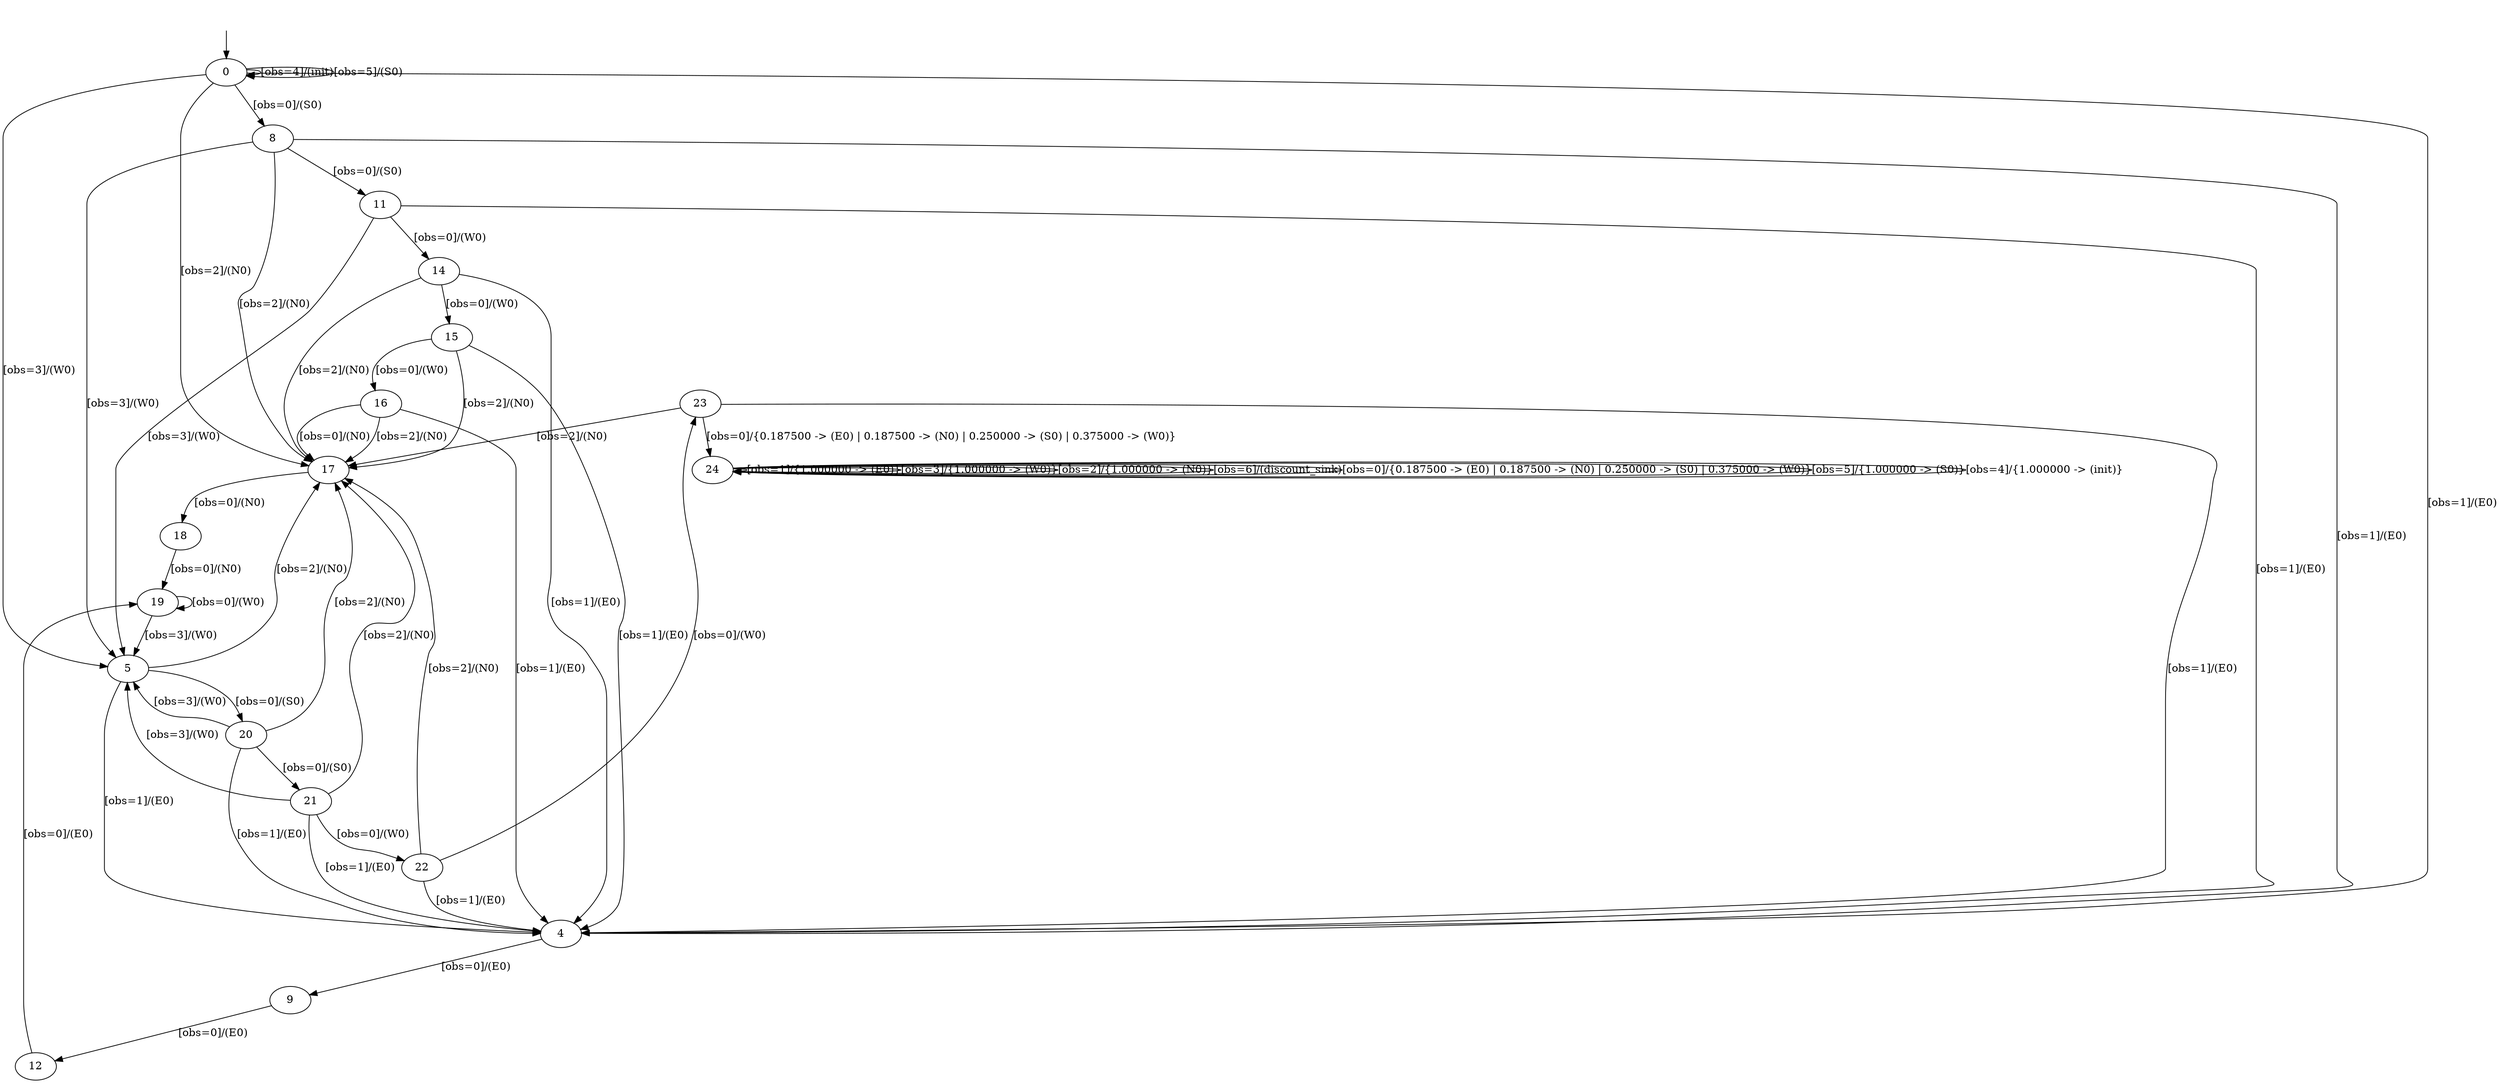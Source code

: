 digraph {
24;
23;
22;
21;
20;
19;
18;
17;
16;
15;
14;
0;
4;
5;
8;
9;
11;
12;
__init [label="", style=invis, width=0];
__init -> 0;
24 -> 24 [label="[obs=1]/{1.000000 -> (E0)}"];
24 -> 24 [label="[obs=3]/{1.000000 -> (W0)}"];
24 -> 24 [label="[obs=2]/{1.000000 -> (N0)}"];
24 -> 24 [label="[obs=6]/(discount_sink)"];
24 -> 24 [label="[obs=0]/{0.187500 -> (E0) | 0.187500 -> (N0) | 0.250000 -> (S0) | 0.375000 -> (W0)}"];
24 -> 24 [label="[obs=5]/{1.000000 -> (S0)}"];
24 -> 24 [label="[obs=4]/{1.000000 -> (init)}"];
23 -> 4 [label="[obs=1]/(E0)"];
23 -> 17 [label="[obs=2]/(N0)"];
23 -> 24 [label="[obs=0]/{0.187500 -> (E0) | 0.187500 -> (N0) | 0.250000 -> (S0) | 0.375000 -> (W0)}"];
22 -> 4 [label="[obs=1]/(E0)"];
22 -> 23 [label="[obs=0]/(W0)"];
22 -> 17 [label="[obs=2]/(N0)"];
21 -> 4 [label="[obs=1]/(E0)"];
21 -> 5 [label="[obs=3]/(W0)"];
21 -> 22 [label="[obs=0]/(W0)"];
21 -> 17 [label="[obs=2]/(N0)"];
20 -> 4 [label="[obs=1]/(E0)"];
20 -> 5 [label="[obs=3]/(W0)"];
20 -> 21 [label="[obs=0]/(S0)"];
20 -> 17 [label="[obs=2]/(N0)"];
19 -> 5 [label="[obs=3]/(W0)"];
19 -> 19 [label="[obs=0]/(W0)"];
18 -> 19 [label="[obs=0]/(N0)"];
17 -> 18 [label="[obs=0]/(N0)"];
16 -> 4 [label="[obs=1]/(E0)"];
16 -> 17 [label="[obs=0]/(N0)"];
16 -> 17 [label="[obs=2]/(N0)"];
15 -> 4 [label="[obs=1]/(E0)"];
15 -> 16 [label="[obs=0]/(W0)"];
15 -> 17 [label="[obs=2]/(N0)"];
14 -> 4 [label="[obs=1]/(E0)"];
14 -> 15 [label="[obs=0]/(W0)"];
14 -> 17 [label="[obs=2]/(N0)"];
0 -> 0 [label="[obs=4]/(init)"];
0 -> 4 [label="[obs=1]/(E0)"];
0 -> 5 [label="[obs=3]/(W0)"];
0 -> 8 [label="[obs=0]/(S0)"];
0 -> 0 [label="[obs=5]/(S0)"];
0 -> 17 [label="[obs=2]/(N0)"];
4 -> 9 [label="[obs=0]/(E0)"];
5 -> 4 [label="[obs=1]/(E0)"];
5 -> 20 [label="[obs=0]/(S0)"];
5 -> 17 [label="[obs=2]/(N0)"];
8 -> 4 [label="[obs=1]/(E0)"];
8 -> 5 [label="[obs=3]/(W0)"];
8 -> 11 [label="[obs=0]/(S0)"];
8 -> 17 [label="[obs=2]/(N0)"];
9 -> 12 [label="[obs=0]/(E0)"];
11 -> 4 [label="[obs=1]/(E0)"];
11 -> 5 [label="[obs=3]/(W0)"];
11 -> 14 [label="[obs=0]/(W0)"];
12 -> 19 [label="[obs=0]/(E0)"];
}